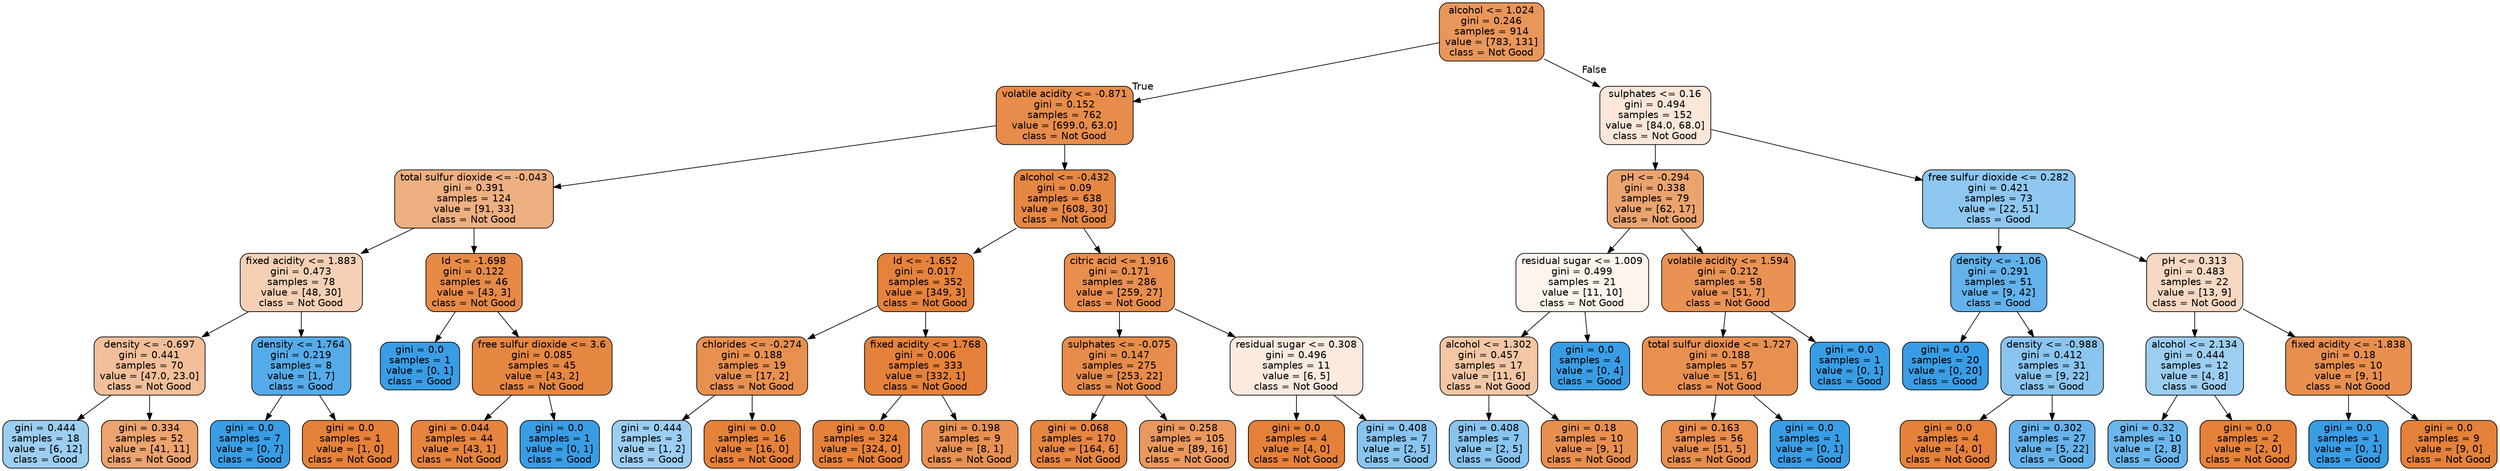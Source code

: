 digraph Tree {
node [shape=box, style="filled, rounded", color="black", fontname="helvetica"] ;
edge [fontname="helvetica"] ;
0 [label="alcohol <= 1.024\ngini = 0.246\nsamples = 914\nvalue = [783, 131]\nclass = Not Good", fillcolor="#e9965a"] ;
1 [label="volatile acidity <= -0.871\ngini = 0.152\nsamples = 762\nvalue = [699.0, 63.0]\nclass = Not Good", fillcolor="#e78c4b"] ;
0 -> 1 [labeldistance=2.5, labelangle=45, headlabel="True"] ;
2 [label="total sulfur dioxide <= -0.043\ngini = 0.391\nsamples = 124\nvalue = [91, 33]\nclass = Not Good", fillcolor="#eeaf81"] ;
1 -> 2 ;
3 [label="fixed acidity <= 1.883\ngini = 0.473\nsamples = 78\nvalue = [48, 30]\nclass = Not Good", fillcolor="#f5d0b5"] ;
2 -> 3 ;
4 [label="density <= -0.697\ngini = 0.441\nsamples = 70\nvalue = [47.0, 23.0]\nclass = Not Good", fillcolor="#f2bf9a"] ;
3 -> 4 ;
5 [label="gini = 0.444\nsamples = 18\nvalue = [6, 12]\nclass = Good", fillcolor="#9ccef2"] ;
4 -> 5 ;
6 [label="gini = 0.334\nsamples = 52\nvalue = [41, 11]\nclass = Not Good", fillcolor="#eca36e"] ;
4 -> 6 ;
7 [label="density <= 1.764\ngini = 0.219\nsamples = 8\nvalue = [1, 7]\nclass = Good", fillcolor="#55abe9"] ;
3 -> 7 ;
8 [label="gini = 0.0\nsamples = 7\nvalue = [0, 7]\nclass = Good", fillcolor="#399de5"] ;
7 -> 8 ;
9 [label="gini = 0.0\nsamples = 1\nvalue = [1, 0]\nclass = Not Good", fillcolor="#e58139"] ;
7 -> 9 ;
10 [label="Id <= -1.698\ngini = 0.122\nsamples = 46\nvalue = [43, 3]\nclass = Not Good", fillcolor="#e78a47"] ;
2 -> 10 ;
11 [label="gini = 0.0\nsamples = 1\nvalue = [0, 1]\nclass = Good", fillcolor="#399de5"] ;
10 -> 11 ;
12 [label="free sulfur dioxide <= 3.6\ngini = 0.085\nsamples = 45\nvalue = [43, 2]\nclass = Not Good", fillcolor="#e68742"] ;
10 -> 12 ;
13 [label="gini = 0.044\nsamples = 44\nvalue = [43, 1]\nclass = Not Good", fillcolor="#e6843e"] ;
12 -> 13 ;
14 [label="gini = 0.0\nsamples = 1\nvalue = [0, 1]\nclass = Good", fillcolor="#399de5"] ;
12 -> 14 ;
15 [label="alcohol <= -0.432\ngini = 0.09\nsamples = 638\nvalue = [608, 30]\nclass = Not Good", fillcolor="#e68743"] ;
1 -> 15 ;
16 [label="Id <= -1.652\ngini = 0.017\nsamples = 352\nvalue = [349, 3]\nclass = Not Good", fillcolor="#e5823b"] ;
15 -> 16 ;
17 [label="chlorides <= -0.274\ngini = 0.188\nsamples = 19\nvalue = [17, 2]\nclass = Not Good", fillcolor="#e89050"] ;
16 -> 17 ;
18 [label="gini = 0.444\nsamples = 3\nvalue = [1, 2]\nclass = Good", fillcolor="#9ccef2"] ;
17 -> 18 ;
19 [label="gini = 0.0\nsamples = 16\nvalue = [16, 0]\nclass = Not Good", fillcolor="#e58139"] ;
17 -> 19 ;
20 [label="fixed acidity <= 1.768\ngini = 0.006\nsamples = 333\nvalue = [332, 1]\nclass = Not Good", fillcolor="#e5813a"] ;
16 -> 20 ;
21 [label="gini = 0.0\nsamples = 324\nvalue = [324, 0]\nclass = Not Good", fillcolor="#e58139"] ;
20 -> 21 ;
22 [label="gini = 0.198\nsamples = 9\nvalue = [8, 1]\nclass = Not Good", fillcolor="#e89152"] ;
20 -> 22 ;
23 [label="citric acid <= 1.916\ngini = 0.171\nsamples = 286\nvalue = [259, 27]\nclass = Not Good", fillcolor="#e88e4e"] ;
15 -> 23 ;
24 [label="sulphates <= -0.075\ngini = 0.147\nsamples = 275\nvalue = [253, 22]\nclass = Not Good", fillcolor="#e78c4a"] ;
23 -> 24 ;
25 [label="gini = 0.068\nsamples = 170\nvalue = [164, 6]\nclass = Not Good", fillcolor="#e68640"] ;
24 -> 25 ;
26 [label="gini = 0.258\nsamples = 105\nvalue = [89, 16]\nclass = Not Good", fillcolor="#ea985d"] ;
24 -> 26 ;
27 [label="residual sugar <= 0.308\ngini = 0.496\nsamples = 11\nvalue = [6, 5]\nclass = Not Good", fillcolor="#fbeade"] ;
23 -> 27 ;
28 [label="gini = 0.0\nsamples = 4\nvalue = [4, 0]\nclass = Not Good", fillcolor="#e58139"] ;
27 -> 28 ;
29 [label="gini = 0.408\nsamples = 7\nvalue = [2, 5]\nclass = Good", fillcolor="#88c4ef"] ;
27 -> 29 ;
30 [label="sulphates <= 0.16\ngini = 0.494\nsamples = 152\nvalue = [84.0, 68.0]\nclass = Not Good", fillcolor="#fae7d9"] ;
0 -> 30 [labeldistance=2.5, labelangle=-45, headlabel="False"] ;
31 [label="pH <= -0.294\ngini = 0.338\nsamples = 79\nvalue = [62, 17]\nclass = Not Good", fillcolor="#eca46f"] ;
30 -> 31 ;
32 [label="residual sugar <= 1.009\ngini = 0.499\nsamples = 21\nvalue = [11, 10]\nclass = Not Good", fillcolor="#fdf4ed"] ;
31 -> 32 ;
33 [label="alcohol <= 1.302\ngini = 0.457\nsamples = 17\nvalue = [11, 6]\nclass = Not Good", fillcolor="#f3c6a5"] ;
32 -> 33 ;
34 [label="gini = 0.408\nsamples = 7\nvalue = [2, 5]\nclass = Good", fillcolor="#88c4ef"] ;
33 -> 34 ;
35 [label="gini = 0.18\nsamples = 10\nvalue = [9, 1]\nclass = Not Good", fillcolor="#e88f4f"] ;
33 -> 35 ;
36 [label="gini = 0.0\nsamples = 4\nvalue = [0, 4]\nclass = Good", fillcolor="#399de5"] ;
32 -> 36 ;
37 [label="volatile acidity <= 1.594\ngini = 0.212\nsamples = 58\nvalue = [51, 7]\nclass = Not Good", fillcolor="#e99254"] ;
31 -> 37 ;
38 [label="total sulfur dioxide <= 1.727\ngini = 0.188\nsamples = 57\nvalue = [51, 6]\nclass = Not Good", fillcolor="#e89050"] ;
37 -> 38 ;
39 [label="gini = 0.163\nsamples = 56\nvalue = [51, 5]\nclass = Not Good", fillcolor="#e88d4c"] ;
38 -> 39 ;
40 [label="gini = 0.0\nsamples = 1\nvalue = [0, 1]\nclass = Good", fillcolor="#399de5"] ;
38 -> 40 ;
41 [label="gini = 0.0\nsamples = 1\nvalue = [0, 1]\nclass = Good", fillcolor="#399de5"] ;
37 -> 41 ;
42 [label="free sulfur dioxide <= 0.282\ngini = 0.421\nsamples = 73\nvalue = [22, 51]\nclass = Good", fillcolor="#8ec7f0"] ;
30 -> 42 ;
43 [label="density <= -1.06\ngini = 0.291\nsamples = 51\nvalue = [9, 42]\nclass = Good", fillcolor="#63b2eb"] ;
42 -> 43 ;
44 [label="gini = 0.0\nsamples = 20\nvalue = [0, 20]\nclass = Good", fillcolor="#399de5"] ;
43 -> 44 ;
45 [label="density <= -0.988\ngini = 0.412\nsamples = 31\nvalue = [9, 22]\nclass = Good", fillcolor="#8ac5f0"] ;
43 -> 45 ;
46 [label="gini = 0.0\nsamples = 4\nvalue = [4, 0]\nclass = Not Good", fillcolor="#e58139"] ;
45 -> 46 ;
47 [label="gini = 0.302\nsamples = 27\nvalue = [5, 22]\nclass = Good", fillcolor="#66b3eb"] ;
45 -> 47 ;
48 [label="pH <= 0.313\ngini = 0.483\nsamples = 22\nvalue = [13, 9]\nclass = Not Good", fillcolor="#f7d8c2"] ;
42 -> 48 ;
49 [label="alcohol <= 2.134\ngini = 0.444\nsamples = 12\nvalue = [4, 8]\nclass = Good", fillcolor="#9ccef2"] ;
48 -> 49 ;
50 [label="gini = 0.32\nsamples = 10\nvalue = [2, 8]\nclass = Good", fillcolor="#6ab6ec"] ;
49 -> 50 ;
51 [label="gini = 0.0\nsamples = 2\nvalue = [2, 0]\nclass = Not Good", fillcolor="#e58139"] ;
49 -> 51 ;
52 [label="fixed acidity <= -1.838\ngini = 0.18\nsamples = 10\nvalue = [9, 1]\nclass = Not Good", fillcolor="#e88f4f"] ;
48 -> 52 ;
53 [label="gini = 0.0\nsamples = 1\nvalue = [0, 1]\nclass = Good", fillcolor="#399de5"] ;
52 -> 53 ;
54 [label="gini = 0.0\nsamples = 9\nvalue = [9, 0]\nclass = Not Good", fillcolor="#e58139"] ;
52 -> 54 ;
}